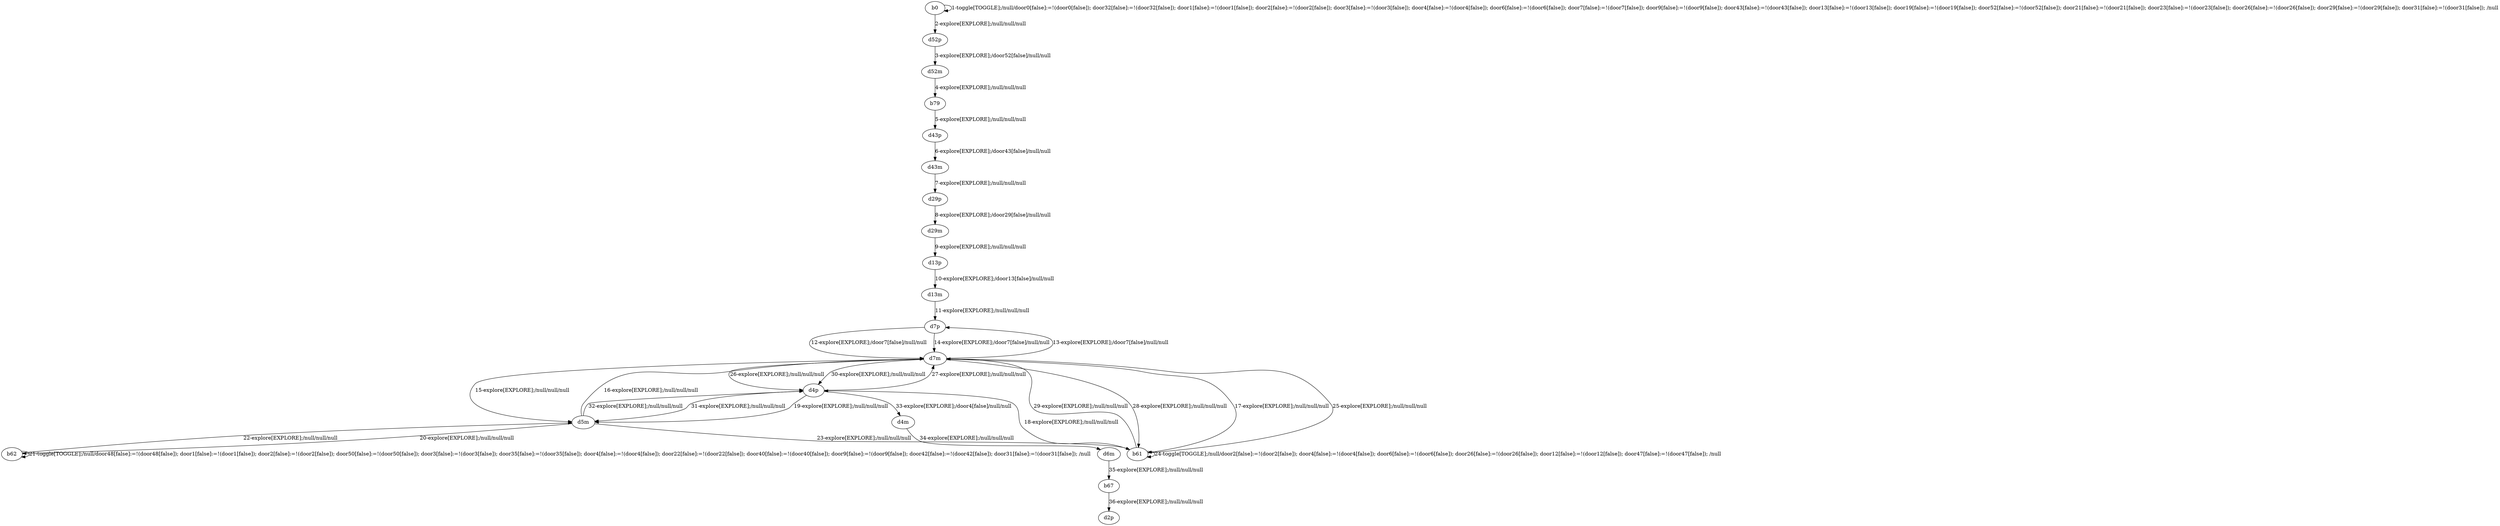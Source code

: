 # Total number of goals covered by this test: 2
# b67 --> d2p
# d6m --> b67

digraph g {
"b0" -> "b0" [label = "1-toggle[TOGGLE];/null/door0[false]:=!(door0[false]); door32[false]:=!(door32[false]); door1[false]:=!(door1[false]); door2[false]:=!(door2[false]); door3[false]:=!(door3[false]); door4[false]:=!(door4[false]); door6[false]:=!(door6[false]); door7[false]:=!(door7[false]); door9[false]:=!(door9[false]); door43[false]:=!(door43[false]); door13[false]:=!(door13[false]); door19[false]:=!(door19[false]); door52[false]:=!(door52[false]); door21[false]:=!(door21[false]); door23[false]:=!(door23[false]); door26[false]:=!(door26[false]); door29[false]:=!(door29[false]); door31[false]:=!(door31[false]); /null"];
"b0" -> "d52p" [label = "2-explore[EXPLORE];/null/null/null"];
"d52p" -> "d52m" [label = "3-explore[EXPLORE];/door52[false]/null/null"];
"d52m" -> "b79" [label = "4-explore[EXPLORE];/null/null/null"];
"b79" -> "d43p" [label = "5-explore[EXPLORE];/null/null/null"];
"d43p" -> "d43m" [label = "6-explore[EXPLORE];/door43[false]/null/null"];
"d43m" -> "d29p" [label = "7-explore[EXPLORE];/null/null/null"];
"d29p" -> "d29m" [label = "8-explore[EXPLORE];/door29[false]/null/null"];
"d29m" -> "d13p" [label = "9-explore[EXPLORE];/null/null/null"];
"d13p" -> "d13m" [label = "10-explore[EXPLORE];/door13[false]/null/null"];
"d13m" -> "d7p" [label = "11-explore[EXPLORE];/null/null/null"];
"d7p" -> "d7m" [label = "12-explore[EXPLORE];/door7[false]/null/null"];
"d7m" -> "d7p" [label = "13-explore[EXPLORE];/door7[false]/null/null"];
"d7p" -> "d7m" [label = "14-explore[EXPLORE];/door7[false]/null/null"];
"d7m" -> "d5m" [label = "15-explore[EXPLORE];/null/null/null"];
"d5m" -> "d7m" [label = "16-explore[EXPLORE];/null/null/null"];
"d7m" -> "b61" [label = "17-explore[EXPLORE];/null/null/null"];
"b61" -> "d4p" [label = "18-explore[EXPLORE];/null/null/null"];
"d4p" -> "d5m" [label = "19-explore[EXPLORE];/null/null/null"];
"d5m" -> "b62" [label = "20-explore[EXPLORE];/null/null/null"];
"b62" -> "b62" [label = "21-toggle[TOGGLE];/null/door48[false]:=!(door48[false]); door1[false]:=!(door1[false]); door2[false]:=!(door2[false]); door50[false]:=!(door50[false]); door3[false]:=!(door3[false]); door35[false]:=!(door35[false]); door4[false]:=!(door4[false]); door22[false]:=!(door22[false]); door40[false]:=!(door40[false]); door9[false]:=!(door9[false]); door42[false]:=!(door42[false]); door31[false]:=!(door31[false]); /null"];
"b62" -> "d5m" [label = "22-explore[EXPLORE];/null/null/null"];
"d5m" -> "b61" [label = "23-explore[EXPLORE];/null/null/null"];
"b61" -> "b61" [label = "24-toggle[TOGGLE];/null/door2[false]:=!(door2[false]); door4[false]:=!(door4[false]); door6[false]:=!(door6[false]); door26[false]:=!(door26[false]); door12[false]:=!(door12[false]); door47[false]:=!(door47[false]); /null"];
"b61" -> "d7m" [label = "25-explore[EXPLORE];/null/null/null"];
"d7m" -> "d4p" [label = "26-explore[EXPLORE];/null/null/null"];
"d4p" -> "d7m" [label = "27-explore[EXPLORE];/null/null/null"];
"d7m" -> "b61" [label = "28-explore[EXPLORE];/null/null/null"];
"b61" -> "d7m" [label = "29-explore[EXPLORE];/null/null/null"];
"d7m" -> "d4p" [label = "30-explore[EXPLORE];/null/null/null"];
"d4p" -> "d5m" [label = "31-explore[EXPLORE];/null/null/null"];
"d5m" -> "d4p" [label = "32-explore[EXPLORE];/null/null/null"];
"d4p" -> "d4m" [label = "33-explore[EXPLORE];/door4[false]/null/null"];
"d4m" -> "d6m" [label = "34-explore[EXPLORE];/null/null/null"];
"d6m" -> "b67" [label = "35-explore[EXPLORE];/null/null/null"];
"b67" -> "d2p" [label = "36-explore[EXPLORE];/null/null/null"];
}